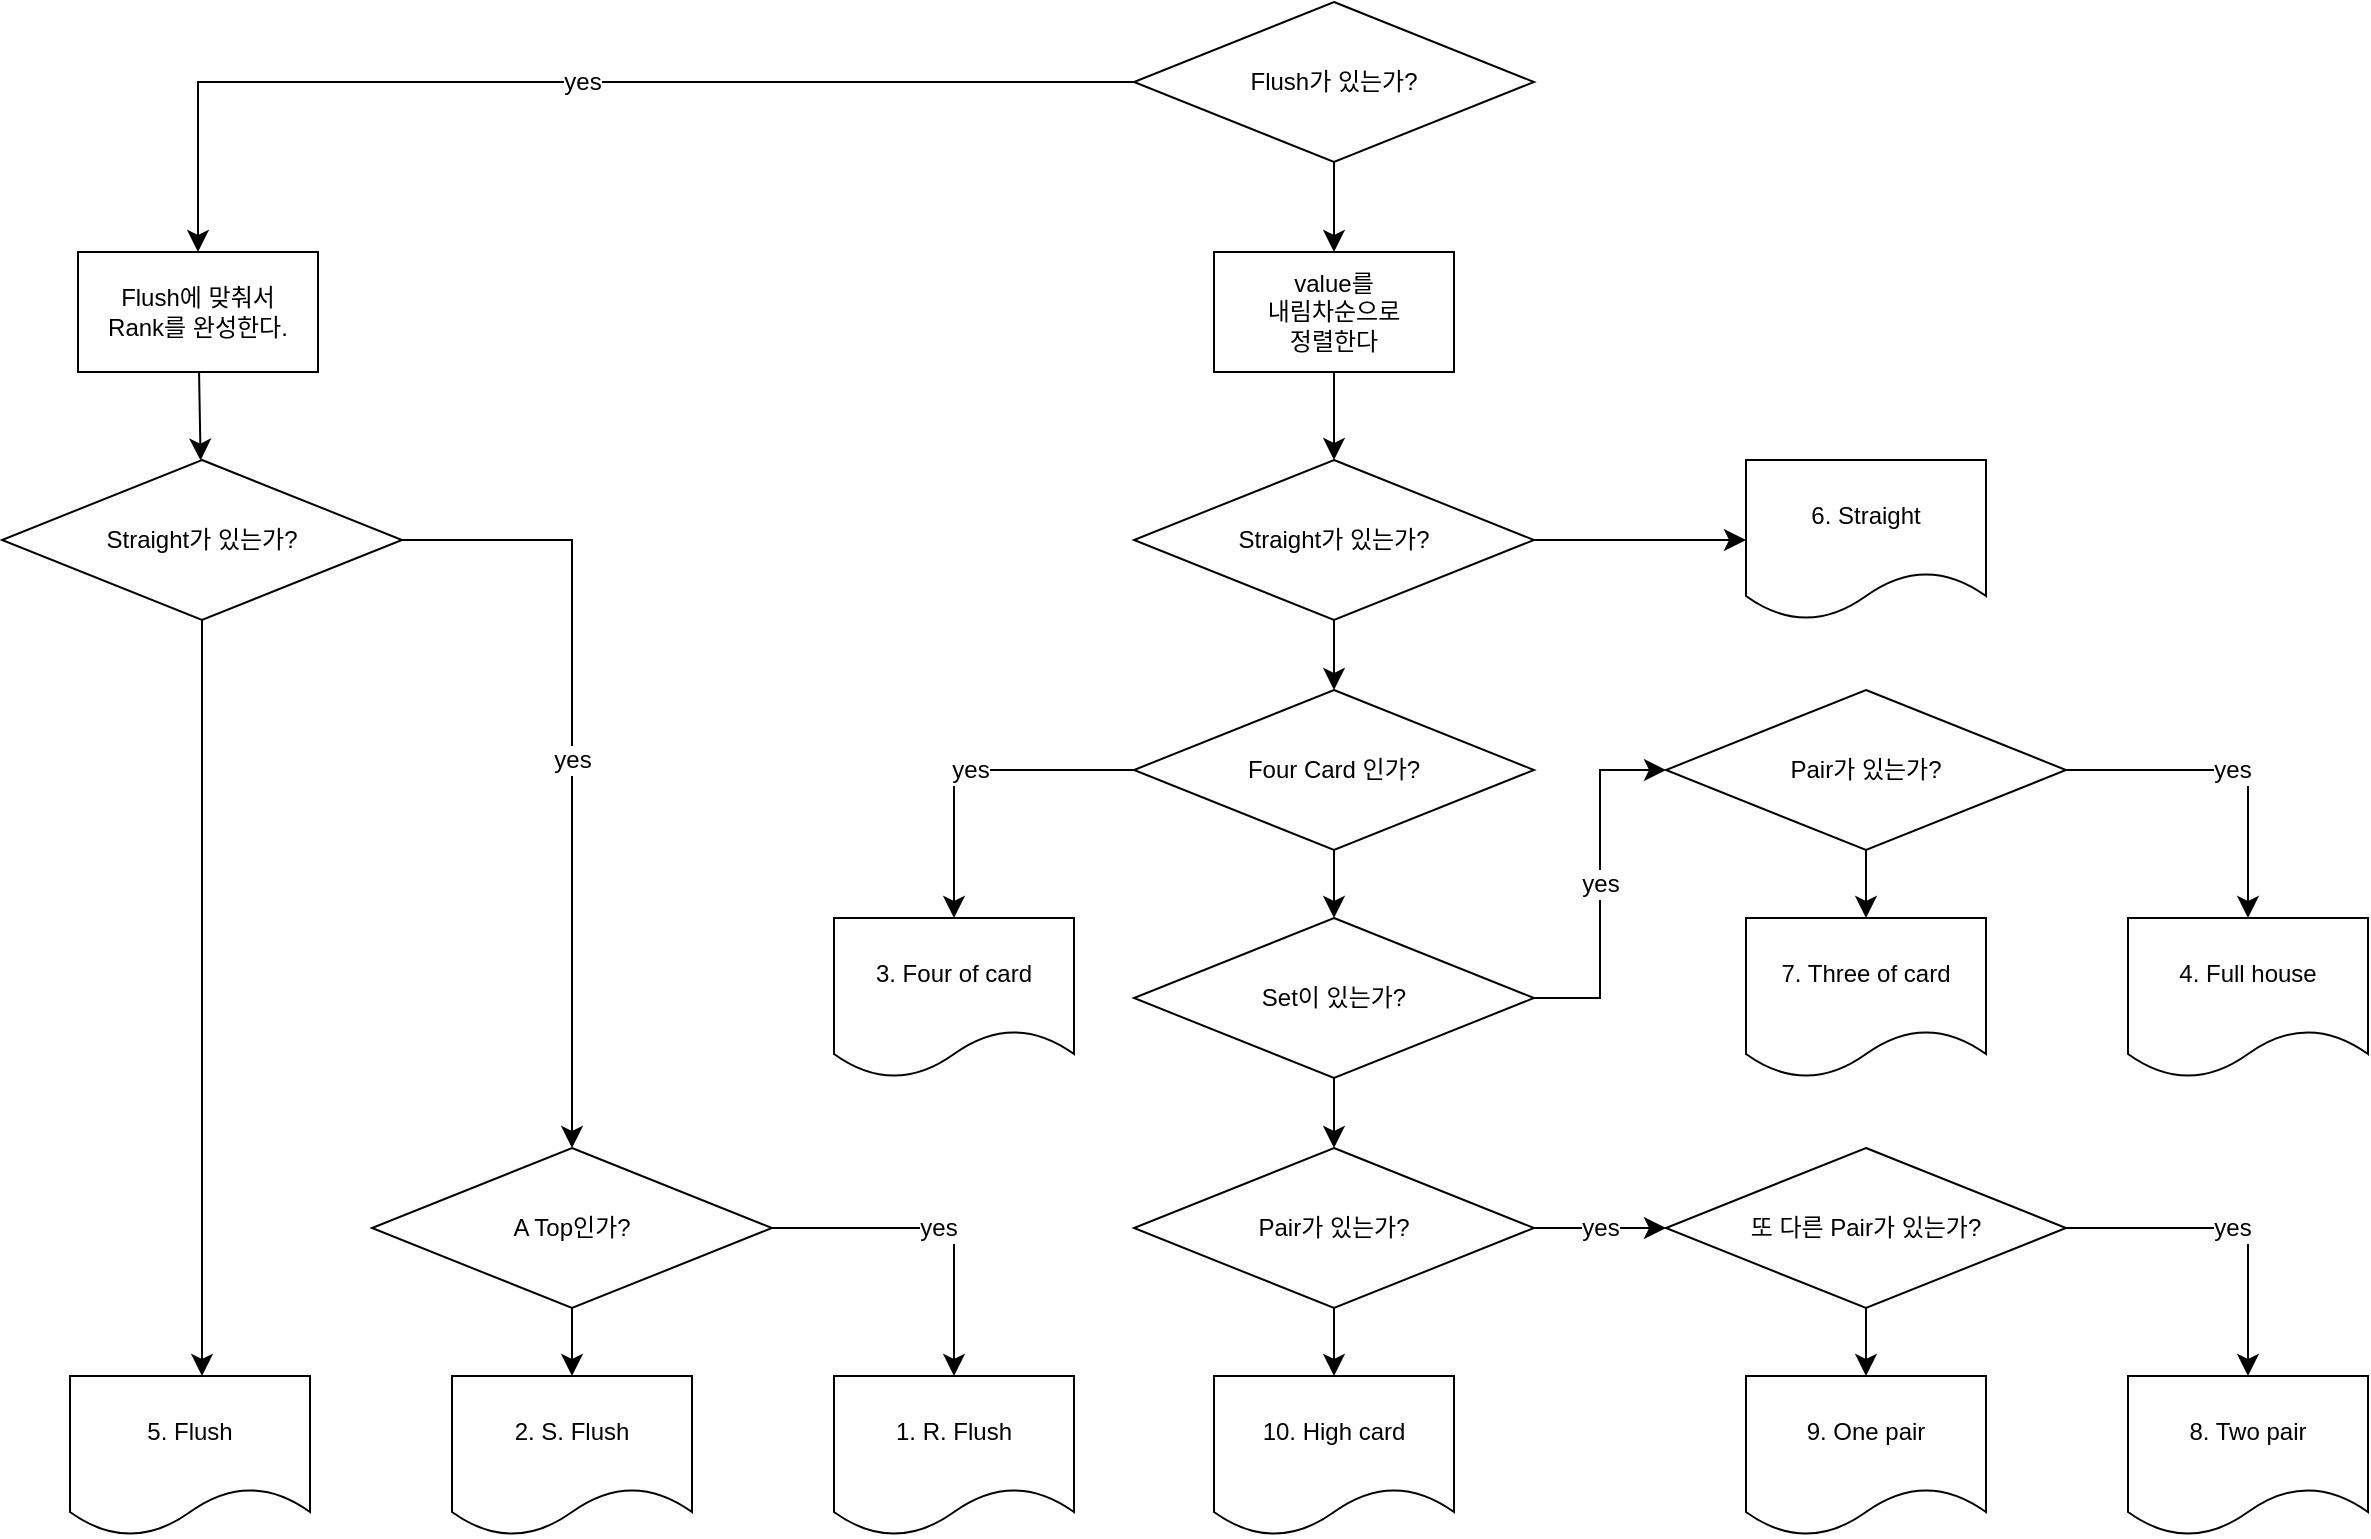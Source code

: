 <mxfile version="25.0.3">
  <diagram name="페이지-1" id="nZ3mANGOgruwImZZxQJz">
    <mxGraphModel grid="0" page="0" gridSize="10" guides="1" tooltips="1" connect="1" arrows="1" fold="1" pageScale="1" pageWidth="827" pageHeight="1169" math="0" shadow="0">
      <root>
        <mxCell id="0" />
        <mxCell id="1" parent="0" />
        <mxCell id="sssU09j3JpJJPiTPpSoP-23" value="" style="edgeStyle=none;curved=1;rounded=0;orthogonalLoop=1;jettySize=auto;html=1;fontSize=12;startSize=8;endSize=8;" edge="1" parent="1" source="sssU09j3JpJJPiTPpSoP-1" target="sssU09j3JpJJPiTPpSoP-41">
          <mxGeometry relative="1" as="geometry" />
        </mxCell>
        <mxCell id="sssU09j3JpJJPiTPpSoP-1" value="Flush가 있는가?" style="rhombus;whiteSpace=wrap;html=1;" vertex="1" parent="1">
          <mxGeometry x="235" y="-152" width="200" height="80" as="geometry" />
        </mxCell>
        <mxCell id="sssU09j3JpJJPiTPpSoP-2" value="Flush에 맞춰서&lt;div&gt;Rank를 완성한다.&lt;/div&gt;" style="rounded=0;whiteSpace=wrap;html=1;" vertex="1" parent="1">
          <mxGeometry x="-293" y="-27" width="120" height="60" as="geometry" />
        </mxCell>
        <mxCell id="sssU09j3JpJJPiTPpSoP-4" value="yes" style="edgeStyle=segmentEdgeStyle;endArrow=classic;html=1;curved=0;rounded=0;endSize=8;startSize=8;fontSize=12;" edge="1" parent="1" source="sssU09j3JpJJPiTPpSoP-1" target="sssU09j3JpJJPiTPpSoP-2">
          <mxGeometry width="50" height="50" relative="1" as="geometry">
            <mxPoint x="175" y="225" as="sourcePoint" />
            <mxPoint x="225" y="175" as="targetPoint" />
          </mxGeometry>
        </mxCell>
        <mxCell id="sssU09j3JpJJPiTPpSoP-5" value="Straight가 있는가?" style="rhombus;whiteSpace=wrap;html=1;" vertex="1" parent="1">
          <mxGeometry x="-331" y="77" width="200" height="80" as="geometry" />
        </mxCell>
        <mxCell id="sssU09j3JpJJPiTPpSoP-6" value="" style="endArrow=classic;html=1;rounded=0;fontSize=12;startSize=8;endSize=8;curved=1;" edge="1" parent="1" source="sssU09j3JpJJPiTPpSoP-2" target="sssU09j3JpJJPiTPpSoP-5">
          <mxGeometry width="50" height="50" relative="1" as="geometry">
            <mxPoint x="73" y="160" as="sourcePoint" />
            <mxPoint x="123" y="110" as="targetPoint" />
          </mxGeometry>
        </mxCell>
        <mxCell id="sssU09j3JpJJPiTPpSoP-11" value="A Top인가?" style="rhombus;whiteSpace=wrap;html=1;" vertex="1" parent="1">
          <mxGeometry x="-146" y="421" width="200" height="80" as="geometry" />
        </mxCell>
        <mxCell id="sssU09j3JpJJPiTPpSoP-13" value="1. R. Flush" style="shape=document;whiteSpace=wrap;html=1;boundedLbl=1;" vertex="1" parent="1">
          <mxGeometry x="85" y="535" width="120" height="80" as="geometry" />
        </mxCell>
        <mxCell id="sssU09j3JpJJPiTPpSoP-15" value="2. S. Flush" style="shape=document;whiteSpace=wrap;html=1;boundedLbl=1;" vertex="1" parent="1">
          <mxGeometry x="-106" y="535" width="120" height="80" as="geometry" />
        </mxCell>
        <mxCell id="sssU09j3JpJJPiTPpSoP-17" value="" style="edgeStyle=segmentEdgeStyle;endArrow=classic;html=1;curved=0;rounded=0;endSize=8;startSize=8;fontSize=12;" edge="1" parent="1" source="sssU09j3JpJJPiTPpSoP-11" target="sssU09j3JpJJPiTPpSoP-15">
          <mxGeometry width="50" height="50" relative="1" as="geometry">
            <mxPoint x="144" y="256" as="sourcePoint" />
            <mxPoint x="-50" y="-36" as="targetPoint" />
          </mxGeometry>
        </mxCell>
        <mxCell id="sssU09j3JpJJPiTPpSoP-19" value="5. Flush" style="shape=document;whiteSpace=wrap;html=1;boundedLbl=1;" vertex="1" parent="1">
          <mxGeometry x="-297" y="535" width="120" height="80" as="geometry" />
        </mxCell>
        <mxCell id="sssU09j3JpJJPiTPpSoP-20" value="" style="edgeStyle=segmentEdgeStyle;endArrow=classic;html=1;curved=0;rounded=0;endSize=8;startSize=8;fontSize=12;" edge="1" parent="1" source="sssU09j3JpJJPiTPpSoP-5" target="sssU09j3JpJJPiTPpSoP-19">
          <mxGeometry width="50" height="50" relative="1" as="geometry">
            <mxPoint x="50" y="300" as="sourcePoint" />
            <mxPoint x="82" y="460" as="targetPoint" />
          </mxGeometry>
        </mxCell>
        <mxCell id="sssU09j3JpJJPiTPpSoP-25" value="" style="edgeStyle=none;curved=1;rounded=0;orthogonalLoop=1;jettySize=auto;html=1;fontSize=12;startSize=8;endSize=8;" edge="1" parent="1" source="sssU09j3JpJJPiTPpSoP-22" target="sssU09j3JpJJPiTPpSoP-24">
          <mxGeometry relative="1" as="geometry" />
        </mxCell>
        <mxCell id="sssU09j3JpJJPiTPpSoP-22" value="Four Card 인가?" style="rhombus;whiteSpace=wrap;html=1;" vertex="1" parent="1">
          <mxGeometry x="235" y="192" width="200" height="80" as="geometry" />
        </mxCell>
        <mxCell id="sssU09j3JpJJPiTPpSoP-27" value="" style="edgeStyle=none;curved=1;rounded=0;orthogonalLoop=1;jettySize=auto;html=1;fontSize=12;startSize=8;endSize=8;" edge="1" parent="1" source="sssU09j3JpJJPiTPpSoP-24" target="sssU09j3JpJJPiTPpSoP-26">
          <mxGeometry relative="1" as="geometry" />
        </mxCell>
        <mxCell id="sssU09j3JpJJPiTPpSoP-38" value="yes" style="edgeStyle=elbowEdgeStyle;rounded=0;orthogonalLoop=1;jettySize=auto;html=1;fontSize=12;startSize=8;endSize=8;" edge="1" parent="1" source="sssU09j3JpJJPiTPpSoP-24" target="sssU09j3JpJJPiTPpSoP-36">
          <mxGeometry relative="1" as="geometry" />
        </mxCell>
        <mxCell id="sssU09j3JpJJPiTPpSoP-24" value="Set이 있는가?" style="rhombus;whiteSpace=wrap;html=1;" vertex="1" parent="1">
          <mxGeometry x="235" y="306" width="200" height="80" as="geometry" />
        </mxCell>
        <mxCell id="sssU09j3JpJJPiTPpSoP-40" value="" style="edgeStyle=none;curved=1;rounded=0;orthogonalLoop=1;jettySize=auto;html=1;fontSize=12;startSize=8;endSize=8;" edge="1" parent="1" source="sssU09j3JpJJPiTPpSoP-26" target="sssU09j3JpJJPiTPpSoP-39">
          <mxGeometry relative="1" as="geometry" />
        </mxCell>
        <mxCell id="sssU09j3JpJJPiTPpSoP-26" value="Pair가 있는가?" style="rhombus;whiteSpace=wrap;html=1;" vertex="1" parent="1">
          <mxGeometry x="235" y="421" width="200" height="80" as="geometry" />
        </mxCell>
        <mxCell id="sssU09j3JpJJPiTPpSoP-31" value="" style="edgeStyle=none;curved=1;rounded=0;orthogonalLoop=1;jettySize=auto;html=1;fontSize=12;startSize=8;endSize=8;" edge="1" parent="1" source="sssU09j3JpJJPiTPpSoP-28" target="sssU09j3JpJJPiTPpSoP-30">
          <mxGeometry relative="1" as="geometry" />
        </mxCell>
        <mxCell id="sssU09j3JpJJPiTPpSoP-28" value="또 다른 Pair가 있는가?" style="rhombus;whiteSpace=wrap;html=1;" vertex="1" parent="1">
          <mxGeometry x="501" y="421" width="200" height="80" as="geometry" />
        </mxCell>
        <mxCell id="sssU09j3JpJJPiTPpSoP-29" value="yes" style="edgeStyle=none;curved=1;rounded=0;orthogonalLoop=1;jettySize=auto;html=1;fontSize=12;startSize=8;endSize=8;" edge="1" parent="1" source="sssU09j3JpJJPiTPpSoP-26" target="sssU09j3JpJJPiTPpSoP-28">
          <mxGeometry relative="1" as="geometry">
            <mxPoint x="309" y="168" as="sourcePoint" />
            <mxPoint x="309" y="223" as="targetPoint" />
          </mxGeometry>
        </mxCell>
        <mxCell id="sssU09j3JpJJPiTPpSoP-30" value="9. One pair" style="shape=document;whiteSpace=wrap;html=1;boundedLbl=1;" vertex="1" parent="1">
          <mxGeometry x="541" y="535" width="120" height="80" as="geometry" />
        </mxCell>
        <mxCell id="sssU09j3JpJJPiTPpSoP-32" value="8. Two pair" style="shape=document;whiteSpace=wrap;html=1;boundedLbl=1;" vertex="1" parent="1">
          <mxGeometry x="732" y="535" width="120" height="80" as="geometry" />
        </mxCell>
        <mxCell id="sssU09j3JpJJPiTPpSoP-33" value="yes" style="edgeStyle=segmentEdgeStyle;endArrow=classic;html=1;curved=0;rounded=0;endSize=8;startSize=8;fontSize=12;" edge="1" parent="1" source="sssU09j3JpJJPiTPpSoP-28" target="sssU09j3JpJJPiTPpSoP-32">
          <mxGeometry width="50" height="50" relative="1" as="geometry">
            <mxPoint x="50" y="300" as="sourcePoint" />
            <mxPoint x="82" y="460" as="targetPoint" />
          </mxGeometry>
        </mxCell>
        <mxCell id="sssU09j3JpJJPiTPpSoP-34" value="3. Four of card" style="shape=document;whiteSpace=wrap;html=1;boundedLbl=1;" vertex="1" parent="1">
          <mxGeometry x="85" y="306" width="120" height="80" as="geometry" />
        </mxCell>
        <mxCell id="sssU09j3JpJJPiTPpSoP-35" value="yes" style="edgeStyle=segmentEdgeStyle;endArrow=classic;html=1;curved=0;rounded=0;endSize=8;startSize=8;fontSize=12;entryX=0.5;entryY=0;entryDx=0;entryDy=0;" edge="1" parent="1" source="sssU09j3JpJJPiTPpSoP-22" target="sssU09j3JpJJPiTPpSoP-34">
          <mxGeometry width="50" height="50" relative="1" as="geometry">
            <mxPoint x="409" y="378" as="sourcePoint" />
            <mxPoint x="446" y="447" as="targetPoint" />
          </mxGeometry>
        </mxCell>
        <mxCell id="sssU09j3JpJJPiTPpSoP-50" value="" style="edgeStyle=none;curved=1;rounded=0;orthogonalLoop=1;jettySize=auto;html=1;fontSize=12;startSize=8;endSize=8;" edge="1" parent="1" source="sssU09j3JpJJPiTPpSoP-36" target="sssU09j3JpJJPiTPpSoP-49">
          <mxGeometry relative="1" as="geometry" />
        </mxCell>
        <mxCell id="sssU09j3JpJJPiTPpSoP-36" value="Pair가 있는가?" style="rhombus;whiteSpace=wrap;html=1;" vertex="1" parent="1">
          <mxGeometry x="501" y="192" width="200" height="80" as="geometry" />
        </mxCell>
        <mxCell id="sssU09j3JpJJPiTPpSoP-39" value="10. High card" style="shape=document;whiteSpace=wrap;html=1;boundedLbl=1;" vertex="1" parent="1">
          <mxGeometry x="275" y="535" width="120" height="80" as="geometry" />
        </mxCell>
        <mxCell id="sssU09j3JpJJPiTPpSoP-43" value="" style="edgeStyle=none;curved=1;rounded=0;orthogonalLoop=1;jettySize=auto;html=1;fontSize=12;startSize=8;endSize=8;entryX=0.5;entryY=0;entryDx=0;entryDy=0;" edge="1" parent="1" source="sssU09j3JpJJPiTPpSoP-41" target="sssU09j3JpJJPiTPpSoP-52">
          <mxGeometry relative="1" as="geometry" />
        </mxCell>
        <mxCell id="sssU09j3JpJJPiTPpSoP-41" value="value를&lt;div&gt;내림차순으로&lt;/div&gt;&lt;div&gt;정렬한다&lt;/div&gt;" style="rounded=0;whiteSpace=wrap;html=1;" vertex="1" parent="1">
          <mxGeometry x="275" y="-27" width="120" height="60" as="geometry" />
        </mxCell>
        <mxCell id="sssU09j3JpJJPiTPpSoP-44" value="yes" style="edgeStyle=segmentEdgeStyle;endArrow=classic;html=1;curved=0;rounded=0;endSize=8;startSize=8;fontSize=12;" edge="1" parent="1" source="sssU09j3JpJJPiTPpSoP-11" target="sssU09j3JpJJPiTPpSoP-13">
          <mxGeometry width="50" height="50" relative="1" as="geometry">
            <mxPoint x="209" y="-102" as="sourcePoint" />
            <mxPoint x="59" y="-18" as="targetPoint" />
          </mxGeometry>
        </mxCell>
        <mxCell id="sssU09j3JpJJPiTPpSoP-45" value="yes" style="edgeStyle=segmentEdgeStyle;endArrow=classic;html=1;curved=0;rounded=0;endSize=8;startSize=8;fontSize=12;" edge="1" parent="1" source="sssU09j3JpJJPiTPpSoP-5" target="sssU09j3JpJJPiTPpSoP-11">
          <mxGeometry width="50" height="50" relative="1" as="geometry">
            <mxPoint x="209" y="-102" as="sourcePoint" />
            <mxPoint x="59" y="-18" as="targetPoint" />
          </mxGeometry>
        </mxCell>
        <mxCell id="sssU09j3JpJJPiTPpSoP-46" value="4. Full house" style="shape=document;whiteSpace=wrap;html=1;boundedLbl=1;" vertex="1" parent="1">
          <mxGeometry x="732" y="306" width="120" height="80" as="geometry" />
        </mxCell>
        <mxCell id="sssU09j3JpJJPiTPpSoP-49" value="7. Three of card" style="shape=document;whiteSpace=wrap;html=1;boundedLbl=1;" vertex="1" parent="1">
          <mxGeometry x="541" y="306" width="120" height="80" as="geometry" />
        </mxCell>
        <mxCell id="sssU09j3JpJJPiTPpSoP-51" value="yes" style="edgeStyle=segmentEdgeStyle;endArrow=classic;html=1;curved=0;rounded=0;endSize=8;startSize=8;fontSize=12;" edge="1" parent="1" source="sssU09j3JpJJPiTPpSoP-36" target="sssU09j3JpJJPiTPpSoP-46">
          <mxGeometry width="50" height="50" relative="1" as="geometry">
            <mxPoint x="658" y="354" as="sourcePoint" />
            <mxPoint x="706" y="428" as="targetPoint" />
          </mxGeometry>
        </mxCell>
        <mxCell id="sssU09j3JpJJPiTPpSoP-53" value="" style="edgeStyle=none;curved=1;rounded=0;orthogonalLoop=1;jettySize=auto;html=1;fontSize=12;startSize=8;endSize=8;" edge="1" parent="1" source="sssU09j3JpJJPiTPpSoP-52" target="sssU09j3JpJJPiTPpSoP-22">
          <mxGeometry relative="1" as="geometry">
            <mxPoint x="368" y="170" as="targetPoint" />
          </mxGeometry>
        </mxCell>
        <mxCell id="sssU09j3JpJJPiTPpSoP-55" value="" style="edgeStyle=none;curved=1;rounded=0;orthogonalLoop=1;jettySize=auto;html=1;fontSize=12;startSize=8;endSize=8;" edge="1" parent="1" source="sssU09j3JpJJPiTPpSoP-52" target="sssU09j3JpJJPiTPpSoP-54">
          <mxGeometry relative="1" as="geometry" />
        </mxCell>
        <mxCell id="sssU09j3JpJJPiTPpSoP-52" value="Straight가 있는가?" style="rhombus;whiteSpace=wrap;html=1;" vertex="1" parent="1">
          <mxGeometry x="235" y="77" width="200" height="80" as="geometry" />
        </mxCell>
        <mxCell id="sssU09j3JpJJPiTPpSoP-54" value="6. Straight" style="shape=document;whiteSpace=wrap;html=1;boundedLbl=1;" vertex="1" parent="1">
          <mxGeometry x="541" y="77" width="120" height="80" as="geometry" />
        </mxCell>
      </root>
    </mxGraphModel>
  </diagram>
</mxfile>
